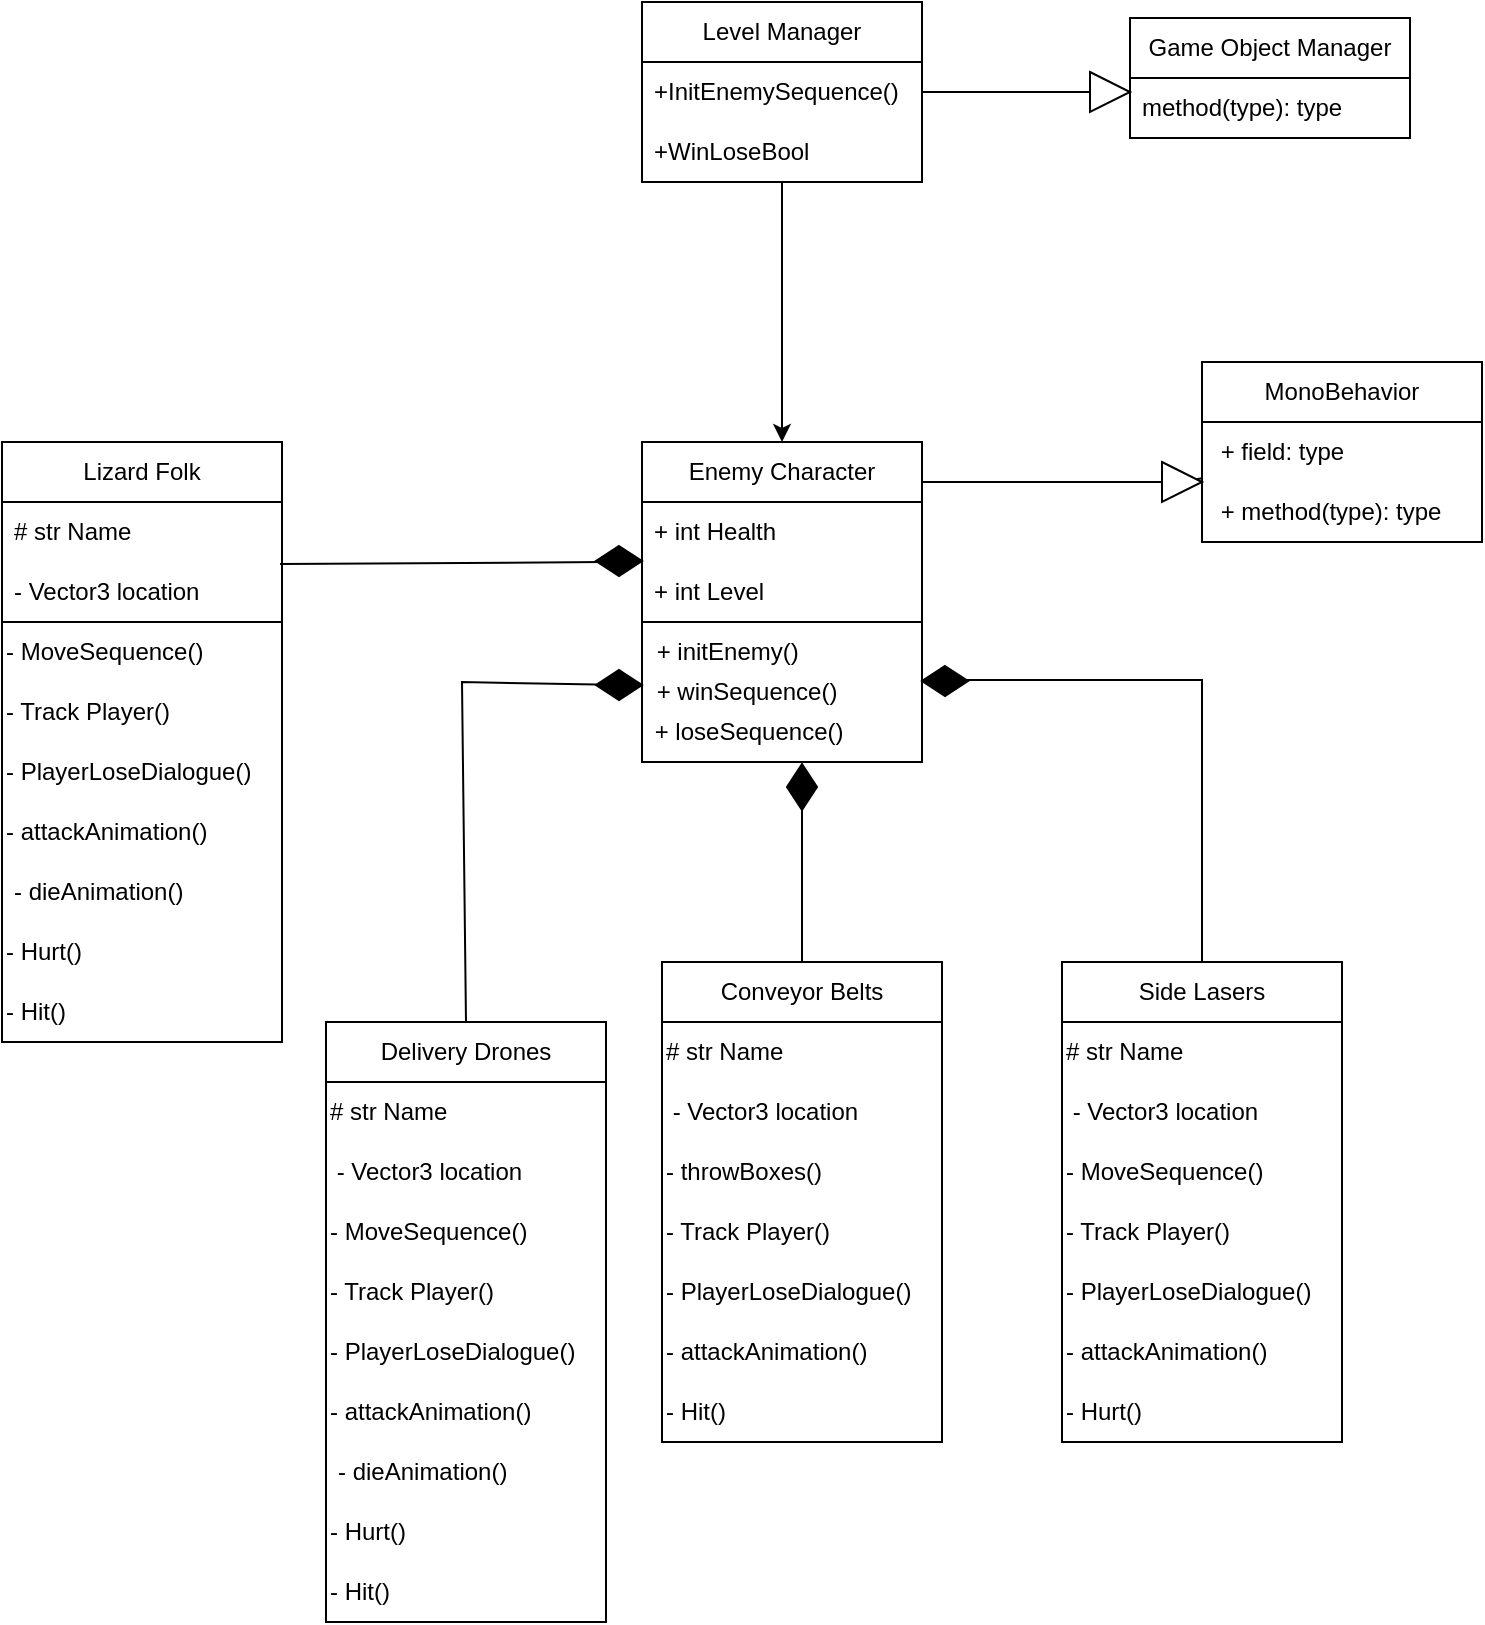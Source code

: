 <mxfile version="26.0.14">
  <diagram name="Page-1" id="JGW64n3bU-a4itc5jbn4">
    <mxGraphModel dx="1194" dy="647" grid="0" gridSize="10" guides="1" tooltips="1" connect="1" arrows="1" fold="1" page="1" pageScale="1" pageWidth="850" pageHeight="1100" math="0" shadow="0">
      <root>
        <mxCell id="0" />
        <mxCell id="1" parent="0" />
        <mxCell id="7vqS-lqlFpcbKy-KKFLG-42" value="" style="rounded=0;whiteSpace=wrap;html=1;" parent="1" vertex="1">
          <mxGeometry x="20" y="470" width="140" height="210" as="geometry" />
        </mxCell>
        <mxCell id="Dxtvig9augjDvCzp3i8t-32" value="" style="edgeStyle=orthogonalEdgeStyle;rounded=0;orthogonalLoop=1;jettySize=auto;html=1;entryX=0.5;entryY=0;entryDx=0;entryDy=0;" parent="1" source="Dxtvig9augjDvCzp3i8t-9" target="Dxtvig9augjDvCzp3i8t-27" edge="1">
          <mxGeometry relative="1" as="geometry">
            <mxPoint x="410" y="340" as="targetPoint" />
            <Array as="points" />
          </mxGeometry>
        </mxCell>
        <mxCell id="Dxtvig9augjDvCzp3i8t-9" value="Level Manager" style="swimlane;fontStyle=0;childLayout=stackLayout;horizontal=1;startSize=30;horizontalStack=0;resizeParent=1;resizeParentMax=0;resizeLast=0;collapsible=1;marginBottom=0;whiteSpace=wrap;html=1;" parent="1" vertex="1">
          <mxGeometry x="340" y="160" width="140" height="90" as="geometry" />
        </mxCell>
        <mxCell id="Dxtvig9augjDvCzp3i8t-10" value="+InitEnemySequence()" style="text;strokeColor=none;fillColor=none;align=left;verticalAlign=middle;spacingLeft=4;spacingRight=4;overflow=hidden;points=[[0,0.5],[1,0.5]];portConstraint=eastwest;rotatable=0;whiteSpace=wrap;html=1;" parent="Dxtvig9augjDvCzp3i8t-9" vertex="1">
          <mxGeometry y="30" width="140" height="30" as="geometry" />
        </mxCell>
        <mxCell id="Dxtvig9augjDvCzp3i8t-11" value="+WinLoseBool" style="text;strokeColor=none;fillColor=none;align=left;verticalAlign=middle;spacingLeft=4;spacingRight=4;overflow=hidden;points=[[0,0.5],[1,0.5]];portConstraint=eastwest;rotatable=0;whiteSpace=wrap;html=1;" parent="Dxtvig9augjDvCzp3i8t-9" vertex="1">
          <mxGeometry y="60" width="140" height="30" as="geometry" />
        </mxCell>
        <mxCell id="Dxtvig9augjDvCzp3i8t-27" value="Enemy Character" style="swimlane;fontStyle=0;childLayout=stackLayout;horizontal=1;startSize=30;horizontalStack=0;resizeParent=1;resizeParentMax=0;resizeLast=0;collapsible=1;marginBottom=0;whiteSpace=wrap;html=1;" parent="1" vertex="1">
          <mxGeometry x="340" y="380" width="140" height="90" as="geometry" />
        </mxCell>
        <mxCell id="7vqS-lqlFpcbKy-KKFLG-22" value="+ int Health" style="text;strokeColor=none;fillColor=none;align=left;verticalAlign=middle;spacingLeft=4;spacingRight=4;overflow=hidden;points=[[0,0.5],[1,0.5]];portConstraint=eastwest;rotatable=0;whiteSpace=wrap;html=1;" parent="Dxtvig9augjDvCzp3i8t-27" vertex="1">
          <mxGeometry y="30" width="140" height="30" as="geometry" />
        </mxCell>
        <mxCell id="Dxtvig9augjDvCzp3i8t-29" value="+ int Level" style="text;strokeColor=none;fillColor=none;align=left;verticalAlign=middle;spacingLeft=4;spacingRight=4;overflow=hidden;points=[[0,0.5],[1,0.5]];portConstraint=eastwest;rotatable=0;whiteSpace=wrap;html=1;" parent="Dxtvig9augjDvCzp3i8t-27" vertex="1">
          <mxGeometry y="60" width="140" height="30" as="geometry" />
        </mxCell>
        <mxCell id="Dxtvig9augjDvCzp3i8t-47" value="Delivery Drones" style="swimlane;fontStyle=0;childLayout=stackLayout;horizontal=1;startSize=30;horizontalStack=0;resizeParent=1;resizeParentMax=0;resizeLast=0;collapsible=1;marginBottom=0;whiteSpace=wrap;html=1;" parent="1" vertex="1">
          <mxGeometry x="182" y="670" width="140" height="300" as="geometry" />
        </mxCell>
        <mxCell id="Dxtvig9augjDvCzp3i8t-98" value="# str Name" style="text;html=1;align=left;verticalAlign=middle;whiteSpace=wrap;rounded=0;" parent="Dxtvig9augjDvCzp3i8t-47" vertex="1">
          <mxGeometry y="30" width="140" height="30" as="geometry" />
        </mxCell>
        <mxCell id="Dxtvig9augjDvCzp3i8t-99" value="&amp;nbsp;- Vector3 location" style="text;html=1;align=left;verticalAlign=middle;whiteSpace=wrap;rounded=0;" parent="Dxtvig9augjDvCzp3i8t-47" vertex="1">
          <mxGeometry y="60" width="140" height="30" as="geometry" />
        </mxCell>
        <mxCell id="Dxtvig9augjDvCzp3i8t-50" value="- MoveSequence()" style="text;html=1;align=left;verticalAlign=middle;whiteSpace=wrap;rounded=0;" parent="Dxtvig9augjDvCzp3i8t-47" vertex="1">
          <mxGeometry y="90" width="140" height="30" as="geometry" />
        </mxCell>
        <mxCell id="Dxtvig9augjDvCzp3i8t-51" value="- Track Player()" style="text;html=1;align=left;verticalAlign=middle;whiteSpace=wrap;rounded=0;" parent="Dxtvig9augjDvCzp3i8t-47" vertex="1">
          <mxGeometry y="120" width="140" height="30" as="geometry" />
        </mxCell>
        <mxCell id="Dxtvig9augjDvCzp3i8t-101" value="- PlayerLoseDialogue()" style="text;html=1;align=left;verticalAlign=middle;whiteSpace=wrap;rounded=0;" parent="Dxtvig9augjDvCzp3i8t-47" vertex="1">
          <mxGeometry y="150" width="140" height="30" as="geometry" />
        </mxCell>
        <mxCell id="Dxtvig9augjDvCzp3i8t-100" value="- attackAnimation()" style="text;html=1;align=left;verticalAlign=middle;whiteSpace=wrap;rounded=0;" parent="Dxtvig9augjDvCzp3i8t-47" vertex="1">
          <mxGeometry y="180" width="140" height="30" as="geometry" />
        </mxCell>
        <mxCell id="Dxtvig9augjDvCzp3i8t-53" value="- dieAnimation()" style="text;strokeColor=none;fillColor=none;align=left;verticalAlign=middle;spacingLeft=4;spacingRight=4;overflow=hidden;points=[[0,0.5],[1,0.5]];portConstraint=eastwest;rotatable=0;whiteSpace=wrap;html=1;" parent="Dxtvig9augjDvCzp3i8t-47" vertex="1">
          <mxGeometry y="210" width="140" height="30" as="geometry" />
        </mxCell>
        <mxCell id="Dxtvig9augjDvCzp3i8t-103" value="- Hurt()" style="text;html=1;align=left;verticalAlign=middle;whiteSpace=wrap;rounded=0;" parent="Dxtvig9augjDvCzp3i8t-47" vertex="1">
          <mxGeometry y="240" width="140" height="30" as="geometry" />
        </mxCell>
        <mxCell id="Dxtvig9augjDvCzp3i8t-104" value="- Hit()" style="text;html=1;align=left;verticalAlign=middle;whiteSpace=wrap;rounded=0;" parent="Dxtvig9augjDvCzp3i8t-47" vertex="1">
          <mxGeometry y="270" width="140" height="30" as="geometry" />
        </mxCell>
        <mxCell id="Dxtvig9augjDvCzp3i8t-79" value="" style="endArrow=none;html=1;rounded=0;entryX=0.5;entryY=0;entryDx=0;entryDy=0;exitX=0.5;exitY=0;exitDx=0;exitDy=0;exitPerimeter=0;" parent="1" edge="1">
          <mxGeometry width="50" height="50" relative="1" as="geometry">
            <mxPoint x="499" y="499" as="sourcePoint" />
            <mxPoint x="620" y="640" as="targetPoint" />
            <Array as="points">
              <mxPoint x="620" y="499" />
            </Array>
          </mxGeometry>
        </mxCell>
        <mxCell id="Dxtvig9augjDvCzp3i8t-83" value="" style="rounded=0;whiteSpace=wrap;html=1;" parent="1" vertex="1">
          <mxGeometry x="340" y="470" width="140" height="70" as="geometry" />
        </mxCell>
        <mxCell id="Dxtvig9augjDvCzp3i8t-84" value="&amp;nbsp;+ initEnemy()" style="text;html=1;align=left;verticalAlign=middle;whiteSpace=wrap;rounded=0;" parent="1" vertex="1">
          <mxGeometry x="342" y="470" width="139" height="30" as="geometry" />
        </mxCell>
        <mxCell id="Dxtvig9augjDvCzp3i8t-85" value="&amp;nbsp;+ winSequence()" style="text;html=1;align=left;verticalAlign=middle;whiteSpace=wrap;rounded=0;" parent="1" vertex="1">
          <mxGeometry x="342" y="490" width="139" height="30" as="geometry" />
        </mxCell>
        <mxCell id="Dxtvig9augjDvCzp3i8t-86" value="&amp;nbsp;+ loseSequence()" style="text;html=1;align=left;verticalAlign=middle;whiteSpace=wrap;rounded=0;" parent="1" vertex="1">
          <mxGeometry x="341" y="510" width="140" height="30" as="geometry" />
        </mxCell>
        <mxCell id="Dxtvig9augjDvCzp3i8t-87" value="" style="endArrow=none;html=1;rounded=0;" parent="1" source="Dxtvig9augjDvCzp3i8t-92" target="Dxtvig9augjDvCzp3i8t-88" edge="1">
          <mxGeometry width="50" height="50" relative="1" as="geometry">
            <mxPoint x="480" y="400" as="sourcePoint" />
            <mxPoint x="600" y="400" as="targetPoint" />
          </mxGeometry>
        </mxCell>
        <mxCell id="Dxtvig9augjDvCzp3i8t-88" value="MonoBehavior" style="swimlane;fontStyle=0;childLayout=stackLayout;horizontal=1;startSize=30;horizontalStack=0;resizeParent=1;resizeParentMax=0;resizeLast=0;collapsible=1;marginBottom=0;whiteSpace=wrap;html=1;" parent="1" vertex="1">
          <mxGeometry x="620" y="340" width="140" height="90" as="geometry" />
        </mxCell>
        <mxCell id="Dxtvig9augjDvCzp3i8t-89" value="&amp;nbsp;+ field: type" style="text;strokeColor=none;fillColor=none;align=left;verticalAlign=middle;spacingLeft=4;spacingRight=4;overflow=hidden;points=[[0,0.5],[1,0.5]];portConstraint=eastwest;rotatable=0;whiteSpace=wrap;html=1;" parent="Dxtvig9augjDvCzp3i8t-88" vertex="1">
          <mxGeometry y="30" width="140" height="30" as="geometry" />
        </mxCell>
        <mxCell id="Dxtvig9augjDvCzp3i8t-90" value="&amp;nbsp;+ method(type): type" style="text;strokeColor=none;fillColor=none;align=left;verticalAlign=middle;spacingLeft=4;spacingRight=4;overflow=hidden;points=[[0,0.5],[1,0.5]];portConstraint=eastwest;rotatable=0;whiteSpace=wrap;html=1;" parent="Dxtvig9augjDvCzp3i8t-88" vertex="1">
          <mxGeometry y="60" width="140" height="30" as="geometry" />
        </mxCell>
        <mxCell id="Dxtvig9augjDvCzp3i8t-93" value="" style="endArrow=none;html=1;rounded=0;" parent="1" target="Dxtvig9augjDvCzp3i8t-92" edge="1">
          <mxGeometry width="50" height="50" relative="1" as="geometry">
            <mxPoint x="480" y="400" as="sourcePoint" />
            <mxPoint x="620" y="400" as="targetPoint" />
          </mxGeometry>
        </mxCell>
        <mxCell id="Dxtvig9augjDvCzp3i8t-92" value="" style="triangle;whiteSpace=wrap;html=1;" parent="1" vertex="1">
          <mxGeometry x="600" y="390" width="20" height="20" as="geometry" />
        </mxCell>
        <mxCell id="Dxtvig9augjDvCzp3i8t-94" value="" style="endArrow=none;html=1;rounded=0;exitX=0.5;exitY=0;exitDx=0;exitDy=0;" parent="1" source="78A2ts38zI0Cx0U2xanT-12" edge="1">
          <mxGeometry width="50" height="50" relative="1" as="geometry">
            <mxPoint x="420" y="640" as="sourcePoint" />
            <mxPoint x="420" y="560" as="targetPoint" />
          </mxGeometry>
        </mxCell>
        <mxCell id="7vqS-lqlFpcbKy-KKFLG-1" value="Conveyor Belts" style="swimlane;fontStyle=0;childLayout=stackLayout;horizontal=1;startSize=30;horizontalStack=0;resizeParent=1;resizeParentMax=0;resizeLast=0;collapsible=1;marginBottom=0;whiteSpace=wrap;html=1;" parent="1" vertex="1">
          <mxGeometry x="350" y="640" width="140" height="240" as="geometry" />
        </mxCell>
        <mxCell id="7vqS-lqlFpcbKy-KKFLG-2" value="# str Name" style="text;html=1;align=left;verticalAlign=middle;whiteSpace=wrap;rounded=0;" parent="7vqS-lqlFpcbKy-KKFLG-1" vertex="1">
          <mxGeometry y="30" width="140" height="30" as="geometry" />
        </mxCell>
        <mxCell id="7vqS-lqlFpcbKy-KKFLG-3" value="&amp;nbsp;- Vector3 location" style="text;html=1;align=left;verticalAlign=middle;whiteSpace=wrap;rounded=0;" parent="7vqS-lqlFpcbKy-KKFLG-1" vertex="1">
          <mxGeometry y="60" width="140" height="30" as="geometry" />
        </mxCell>
        <mxCell id="7vqS-lqlFpcbKy-KKFLG-4" value="- throwBoxes()" style="text;html=1;align=left;verticalAlign=middle;whiteSpace=wrap;rounded=0;" parent="7vqS-lqlFpcbKy-KKFLG-1" vertex="1">
          <mxGeometry y="90" width="140" height="30" as="geometry" />
        </mxCell>
        <mxCell id="7vqS-lqlFpcbKy-KKFLG-5" value="- Track Player()" style="text;html=1;align=left;verticalAlign=middle;whiteSpace=wrap;rounded=0;" parent="7vqS-lqlFpcbKy-KKFLG-1" vertex="1">
          <mxGeometry y="120" width="140" height="30" as="geometry" />
        </mxCell>
        <mxCell id="7vqS-lqlFpcbKy-KKFLG-6" value="- PlayerLoseDialogue()" style="text;html=1;align=left;verticalAlign=middle;whiteSpace=wrap;rounded=0;" parent="7vqS-lqlFpcbKy-KKFLG-1" vertex="1">
          <mxGeometry y="150" width="140" height="30" as="geometry" />
        </mxCell>
        <mxCell id="7vqS-lqlFpcbKy-KKFLG-7" value="- attackAnimation()" style="text;html=1;align=left;verticalAlign=middle;whiteSpace=wrap;rounded=0;" parent="7vqS-lqlFpcbKy-KKFLG-1" vertex="1">
          <mxGeometry y="180" width="140" height="30" as="geometry" />
        </mxCell>
        <mxCell id="7vqS-lqlFpcbKy-KKFLG-10" value="- Hit()" style="text;html=1;align=left;verticalAlign=middle;whiteSpace=wrap;rounded=0;" parent="7vqS-lqlFpcbKy-KKFLG-1" vertex="1">
          <mxGeometry y="210" width="140" height="30" as="geometry" />
        </mxCell>
        <mxCell id="7vqS-lqlFpcbKy-KKFLG-11" value="Side Lasers" style="swimlane;fontStyle=0;childLayout=stackLayout;horizontal=1;startSize=30;horizontalStack=0;resizeParent=1;resizeParentMax=0;resizeLast=0;collapsible=1;marginBottom=0;whiteSpace=wrap;html=1;" parent="1" vertex="1">
          <mxGeometry x="550" y="640" width="140" height="240" as="geometry" />
        </mxCell>
        <mxCell id="7vqS-lqlFpcbKy-KKFLG-12" value="# str Name" style="text;html=1;align=left;verticalAlign=middle;whiteSpace=wrap;rounded=0;" parent="7vqS-lqlFpcbKy-KKFLG-11" vertex="1">
          <mxGeometry y="30" width="140" height="30" as="geometry" />
        </mxCell>
        <mxCell id="7vqS-lqlFpcbKy-KKFLG-13" value="&amp;nbsp;- Vector3 location" style="text;html=1;align=left;verticalAlign=middle;whiteSpace=wrap;rounded=0;" parent="7vqS-lqlFpcbKy-KKFLG-11" vertex="1">
          <mxGeometry y="60" width="140" height="30" as="geometry" />
        </mxCell>
        <mxCell id="7vqS-lqlFpcbKy-KKFLG-14" value="- MoveSequence()" style="text;html=1;align=left;verticalAlign=middle;whiteSpace=wrap;rounded=0;" parent="7vqS-lqlFpcbKy-KKFLG-11" vertex="1">
          <mxGeometry y="90" width="140" height="30" as="geometry" />
        </mxCell>
        <mxCell id="7vqS-lqlFpcbKy-KKFLG-15" value="- Track Player()" style="text;html=1;align=left;verticalAlign=middle;whiteSpace=wrap;rounded=0;" parent="7vqS-lqlFpcbKy-KKFLG-11" vertex="1">
          <mxGeometry y="120" width="140" height="30" as="geometry" />
        </mxCell>
        <mxCell id="7vqS-lqlFpcbKy-KKFLG-16" value="- PlayerLoseDialogue()" style="text;html=1;align=left;verticalAlign=middle;whiteSpace=wrap;rounded=0;" parent="7vqS-lqlFpcbKy-KKFLG-11" vertex="1">
          <mxGeometry y="150" width="140" height="30" as="geometry" />
        </mxCell>
        <mxCell id="7vqS-lqlFpcbKy-KKFLG-17" value="- attackAnimation()" style="text;html=1;align=left;verticalAlign=middle;whiteSpace=wrap;rounded=0;" parent="7vqS-lqlFpcbKy-KKFLG-11" vertex="1">
          <mxGeometry y="180" width="140" height="30" as="geometry" />
        </mxCell>
        <mxCell id="7vqS-lqlFpcbKy-KKFLG-19" value="- Hurt()" style="text;html=1;align=left;verticalAlign=middle;whiteSpace=wrap;rounded=0;" parent="7vqS-lqlFpcbKy-KKFLG-11" vertex="1">
          <mxGeometry y="210" width="140" height="30" as="geometry" />
        </mxCell>
        <mxCell id="7vqS-lqlFpcbKy-KKFLG-23" value="Lizard Folk" style="swimlane;fontStyle=0;childLayout=stackLayout;horizontal=1;startSize=30;horizontalStack=0;resizeParent=1;resizeParentMax=0;resizeLast=0;collapsible=1;marginBottom=0;whiteSpace=wrap;html=1;" parent="1" vertex="1">
          <mxGeometry x="20" y="380" width="140" height="90" as="geometry" />
        </mxCell>
        <mxCell id="7vqS-lqlFpcbKy-KKFLG-24" value="# str Name" style="text;strokeColor=none;fillColor=none;align=left;verticalAlign=middle;spacingLeft=4;spacingRight=4;overflow=hidden;points=[[0,0.5],[1,0.5]];portConstraint=eastwest;rotatable=0;whiteSpace=wrap;html=1;" parent="7vqS-lqlFpcbKy-KKFLG-23" vertex="1">
          <mxGeometry y="30" width="140" height="30" as="geometry" />
        </mxCell>
        <mxCell id="7vqS-lqlFpcbKy-KKFLG-26" value="- Vector3 location" style="text;strokeColor=none;fillColor=none;align=left;verticalAlign=middle;spacingLeft=4;spacingRight=4;overflow=hidden;points=[[0,0.5],[1,0.5]];portConstraint=eastwest;rotatable=0;whiteSpace=wrap;html=1;" parent="7vqS-lqlFpcbKy-KKFLG-23" vertex="1">
          <mxGeometry y="60" width="140" height="30" as="geometry" />
        </mxCell>
        <mxCell id="7vqS-lqlFpcbKy-KKFLG-31" value="" style="endArrow=none;html=1;rounded=0;exitX=0.993;exitY=0.033;exitDx=0;exitDy=0;exitPerimeter=0;" parent="1" edge="1">
          <mxGeometry width="50" height="50" relative="1" as="geometry">
            <mxPoint x="159.02" y="440.99" as="sourcePoint" />
            <mxPoint x="321" y="440.058" as="targetPoint" />
          </mxGeometry>
        </mxCell>
        <mxCell id="7vqS-lqlFpcbKy-KKFLG-35" value="- MoveSequence()" style="text;html=1;align=left;verticalAlign=middle;whiteSpace=wrap;rounded=0;" parent="1" vertex="1">
          <mxGeometry x="20" y="470" width="140" height="30" as="geometry" />
        </mxCell>
        <mxCell id="7vqS-lqlFpcbKy-KKFLG-36" value="- Track Player()" style="text;html=1;align=left;verticalAlign=middle;whiteSpace=wrap;rounded=0;" parent="1" vertex="1">
          <mxGeometry x="20" y="500" width="140" height="30" as="geometry" />
        </mxCell>
        <mxCell id="7vqS-lqlFpcbKy-KKFLG-37" value="- PlayerLoseDialogue()" style="text;html=1;align=left;verticalAlign=middle;whiteSpace=wrap;rounded=0;" parent="1" vertex="1">
          <mxGeometry x="20" y="530" width="140" height="30" as="geometry" />
        </mxCell>
        <mxCell id="7vqS-lqlFpcbKy-KKFLG-38" value="- attackAnimation()" style="text;html=1;align=left;verticalAlign=middle;whiteSpace=wrap;rounded=0;" parent="1" vertex="1">
          <mxGeometry x="20" y="560" width="140" height="30" as="geometry" />
        </mxCell>
        <mxCell id="7vqS-lqlFpcbKy-KKFLG-39" value="- dieAnimation()" style="text;strokeColor=none;fillColor=none;align=left;verticalAlign=middle;spacingLeft=4;spacingRight=4;overflow=hidden;points=[[0,0.5],[1,0.5]];portConstraint=eastwest;rotatable=0;whiteSpace=wrap;html=1;" parent="1" vertex="1">
          <mxGeometry x="20" y="590" width="140" height="30" as="geometry" />
        </mxCell>
        <mxCell id="7vqS-lqlFpcbKy-KKFLG-40" value="- Hurt()" style="text;html=1;align=left;verticalAlign=middle;whiteSpace=wrap;rounded=0;" parent="1" vertex="1">
          <mxGeometry x="20" y="620" width="140" height="30" as="geometry" />
        </mxCell>
        <mxCell id="7vqS-lqlFpcbKy-KKFLG-41" value="- Hit()" style="text;html=1;align=left;verticalAlign=middle;whiteSpace=wrap;rounded=0;" parent="1" vertex="1">
          <mxGeometry x="20" y="650" width="140" height="30" as="geometry" />
        </mxCell>
        <mxCell id="78A2ts38zI0Cx0U2xanT-1" value="Game Object Manager" style="swimlane;fontStyle=0;childLayout=stackLayout;horizontal=1;startSize=30;horizontalStack=0;resizeParent=1;resizeParentMax=0;resizeLast=0;collapsible=1;marginBottom=0;whiteSpace=wrap;html=1;" parent="1" vertex="1">
          <mxGeometry x="584" y="168" width="140" height="60" as="geometry" />
        </mxCell>
        <mxCell id="78A2ts38zI0Cx0U2xanT-2" value="method(type): type" style="text;strokeColor=none;fillColor=none;align=left;verticalAlign=middle;spacingLeft=4;spacingRight=4;overflow=hidden;points=[[0,0.5],[1,0.5]];portConstraint=eastwest;rotatable=0;whiteSpace=wrap;html=1;" parent="78A2ts38zI0Cx0U2xanT-1" vertex="1">
          <mxGeometry y="30" width="140" height="30" as="geometry" />
        </mxCell>
        <mxCell id="78A2ts38zI0Cx0U2xanT-6" value="" style="triangle;whiteSpace=wrap;html=1;rotation=0;" parent="1" vertex="1">
          <mxGeometry x="564" y="195" width="20" height="20" as="geometry" />
        </mxCell>
        <mxCell id="Dxtvig9augjDvCzp3i8t-73" value="" style="endArrow=none;html=1;rounded=0;entryX=0.5;entryY=0;entryDx=0;entryDy=0;" parent="1" source="78A2ts38zI0Cx0U2xanT-8" target="Dxtvig9augjDvCzp3i8t-47" edge="1">
          <mxGeometry width="50" height="50" relative="1" as="geometry">
            <mxPoint x="336" y="500" as="sourcePoint" />
            <mxPoint x="240" y="550" as="targetPoint" />
            <Array as="points">
              <mxPoint x="250" y="500" />
            </Array>
          </mxGeometry>
        </mxCell>
        <mxCell id="78A2ts38zI0Cx0U2xanT-9" value="" style="endArrow=none;html=1;rounded=0;entryX=0.5;entryY=0;entryDx=0;entryDy=0;" parent="1" target="78A2ts38zI0Cx0U2xanT-8" edge="1">
          <mxGeometry width="50" height="50" relative="1" as="geometry">
            <mxPoint x="336" y="500" as="sourcePoint" />
            <mxPoint x="252" y="670" as="targetPoint" />
            <Array as="points" />
          </mxGeometry>
        </mxCell>
        <mxCell id="78A2ts38zI0Cx0U2xanT-8" value="" style="rhombus;whiteSpace=wrap;html=1;fillColor=light-dark(#000000,var(--ge-dark-color, #121212));" parent="1" vertex="1">
          <mxGeometry x="317" y="494" width="23" height="15" as="geometry" />
        </mxCell>
        <mxCell id="78A2ts38zI0Cx0U2xanT-10" value="" style="rhombus;whiteSpace=wrap;html=1;fillColor=light-dark(#000000,var(--ge-dark-color, #121212));" parent="1" vertex="1">
          <mxGeometry x="317" y="432" width="23" height="15" as="geometry" />
        </mxCell>
        <mxCell id="78A2ts38zI0Cx0U2xanT-11" value="" style="rhombus;whiteSpace=wrap;html=1;fillColor=light-dark(#000000,var(--ge-dark-color, #121212));" parent="1" vertex="1">
          <mxGeometry x="480" y="492" width="23" height="15" as="geometry" />
        </mxCell>
        <mxCell id="78A2ts38zI0Cx0U2xanT-13" value="" style="endArrow=none;html=1;rounded=0;exitX=0.5;exitY=0;exitDx=0;exitDy=0;" parent="1" target="78A2ts38zI0Cx0U2xanT-12" edge="1">
          <mxGeometry width="50" height="50" relative="1" as="geometry">
            <mxPoint x="420" y="640" as="sourcePoint" />
            <mxPoint x="420" y="560" as="targetPoint" />
          </mxGeometry>
        </mxCell>
        <mxCell id="78A2ts38zI0Cx0U2xanT-12" value="" style="rhombus;whiteSpace=wrap;html=1;fillColor=light-dark(#000000,var(--ge-dark-color, #121212));rotation=90;" parent="1" vertex="1">
          <mxGeometry x="408.5" y="545" width="23" height="15" as="geometry" />
        </mxCell>
        <mxCell id="jNnYWghjK5SJOqtN8yXI-2" value="" style="endArrow=none;html=1;rounded=0;entryX=0;entryY=0.5;entryDx=0;entryDy=0;exitX=1;exitY=0.5;exitDx=0;exitDy=0;" edge="1" parent="1" source="Dxtvig9augjDvCzp3i8t-10" target="78A2ts38zI0Cx0U2xanT-6">
          <mxGeometry width="50" height="50" relative="1" as="geometry">
            <mxPoint x="479" y="207" as="sourcePoint" />
            <mxPoint x="563" y="205" as="targetPoint" />
          </mxGeometry>
        </mxCell>
      </root>
    </mxGraphModel>
  </diagram>
</mxfile>
